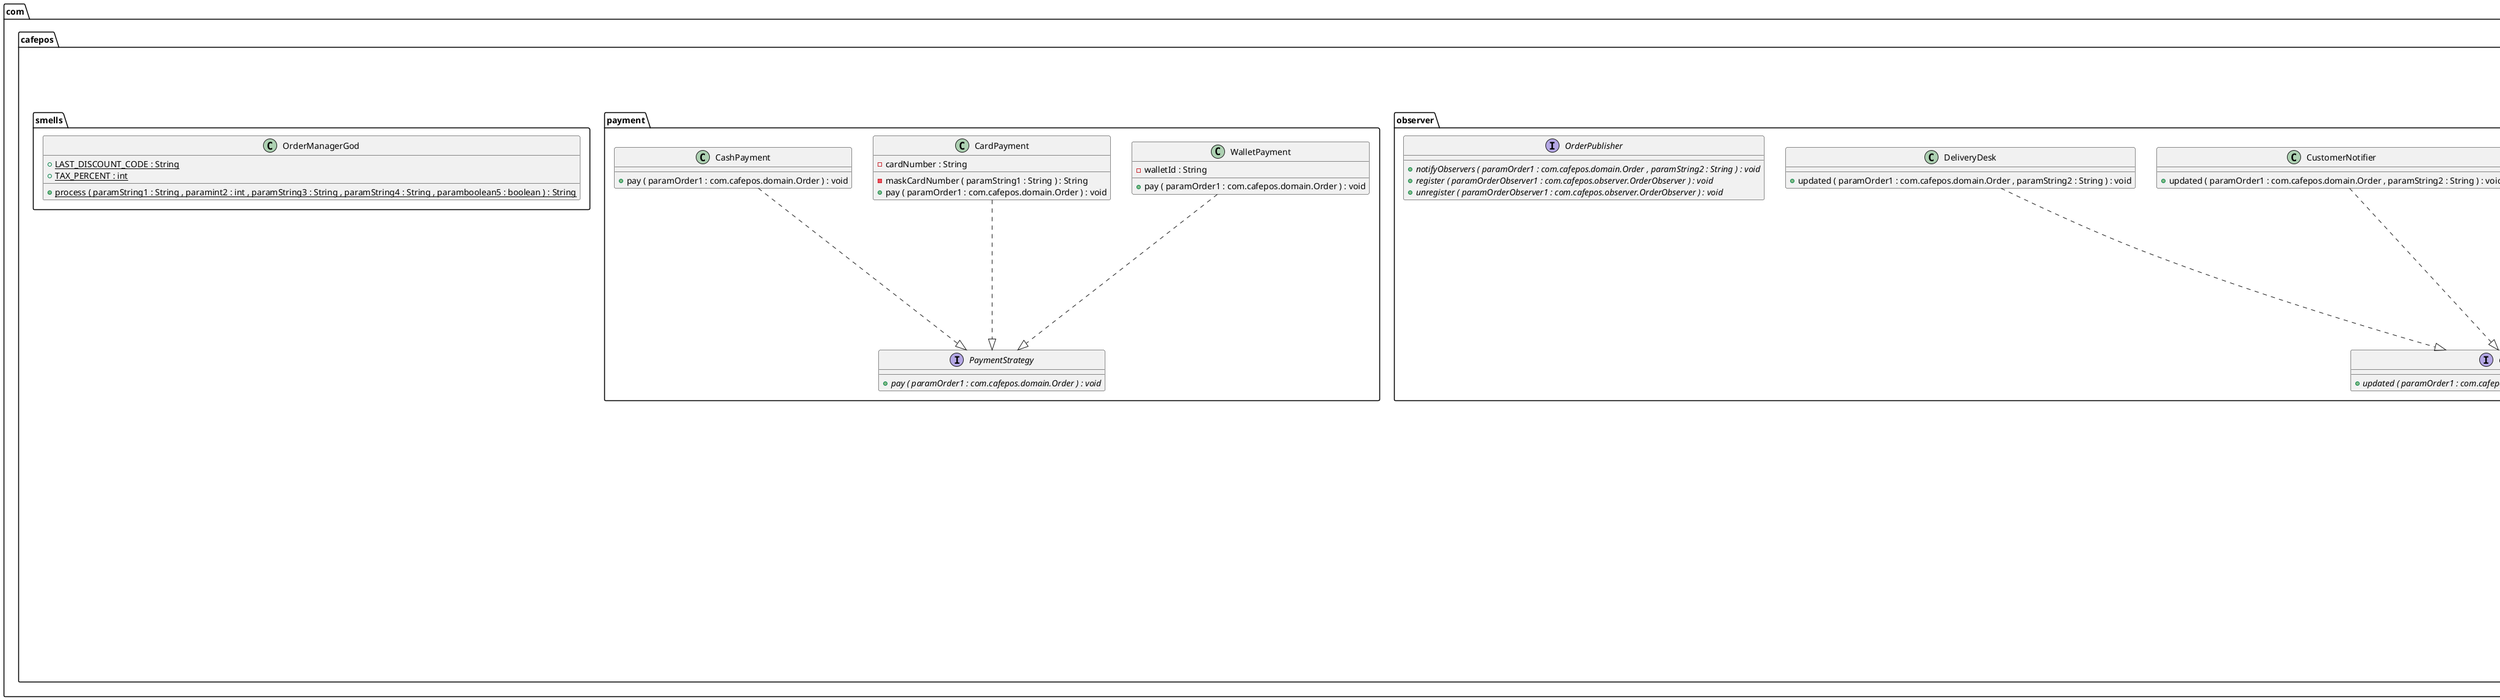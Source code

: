 @startuml

interface com.cafepos.catalog.Catalog {
	{method}  {abstract} +add ( paramProduct1 : com.cafepos.catalog.Product ) : void
	{method}  {abstract} +findById ( paramString1 : String ) : java.util.Optional
}


class com.cafepos.catalog.InMemoryCatalog {
	{method} +add ( paramProduct1 : com.cafepos.catalog.Product ) : void
	{method} +findById ( paramString1 : String ) : java.util.Optional
}


interface com.cafepos.catalog.Priced {
	{method}  {abstract} +price () : com.cafepos.common.Money
}


interface com.cafepos.catalog.Product {
	{method}  {abstract} +basePrice () : com.cafepos.common.Money
	{method}  {abstract} +id () : String
	{method}  {abstract} +name () : String
}


class com.cafepos.catalog.SimpleProduct {
	{field} -id : String
	{field} -name : String
	{method} +basePrice () : com.cafepos.common.Money
	{method} +id () : String
	{method} +name () : String
	{method} +price () : com.cafepos.common.Money
}


class com.cafepos.checkout.CheckoutService {
	{field} -taxPercent : int
	{method} +checkout ( paramString1 : String , paramint2 : int ) : String
}


class com.cafepos.common.Money {
	{field} -amount : java.math.BigDecimal
	{method} +add ( paramMoney1 : com.cafepos.common.Money ) : com.cafepos.common.Money
	{method} +asBigDecimal () : java.math.BigDecimal
	{method} +compareTo ( paramMoney1 : com.cafepos.common.Money ) : int
	{method} +equals ( paramObject1 : Object ) : boolean
	{method} +hashCode () : int
	{method} +multiply ( paramint1 : int ) : com.cafepos.common.Money
	{method}  {static} +of ( paramdouble1 : double ) : com.cafepos.common.Money
	{method}  {static} +of ( paramBigDecimal1 : java.math.BigDecimal ) : com.cafepos.common.Money
	{method} +subtract ( paramMoney1 : com.cafepos.common.Money ) : com.cafepos.common.Money
	{method} +toString () : String
	{method}  {static} +zero () : com.cafepos.common.Money
}


class com.cafepos.decorator.ExtraShot {
	{method} +name () : String
	{method} +price () : com.cafepos.common.Money
}


class com.cafepos.decorator.OatMilk {
	{method} +name () : String
	{method} +price () : com.cafepos.common.Money
}


abstract class com.cafepos.decorator.ProductDecorator {
	{method} +basePrice () : com.cafepos.common.Money
	{method} +id () : String
}


class com.cafepos.decorator.SizeLarge {
	{method} +name () : String
	{method} +price () : com.cafepos.common.Money
}


class com.cafepos.decorator.Syrup {
	{method} +name () : String
	{method} +price () : com.cafepos.common.Money
}


class com.cafepos.demo.InteractiveCLI {
	{field} {static} -scanner : java.util.Scanner
	{method}  {static} -addItemToOrder ( paramOrder1 : com.cafepos.domain.Order ) : boolean
	{method}  {static} -getIntInput () : int
	{method}  {static} +main ( paramString;1 : [Ljava.lang.String; ) : void
	{method}  {static} -processCashPayment ( paramMoney1 : com.cafepos.common.Money ) : boolean
	{method}  {static} -processPayment ( paramOrder1 : com.cafepos.domain.Order ) : boolean
	{method}  {static} -selectDiscountPolicy () : com.cafepos.pricing.DiscountPolicy
	{method}  {static} -viewOrder ( paramOrder1 : com.cafepos.domain.Order ) : void
}


class com.cafepos.demo.Week2Demo {
	{method}  {static} +main ( paramString;1 : [Ljava.lang.String; ) : void
}


class com.cafepos.demo.Week3Demo {
	{method}  {static} +main ( paramString;1 : [Ljava.lang.String; ) : void
}


class com.cafepos.demo.Week4Demo {
	{method}  {static} +main ( paramString;1 : [Ljava.lang.String; ) : void
}


class com.cafepos.demo.Week5Demo {
	{method}  {static} +main ( paramString;1 : [Ljava.lang.String; ) : void
}


class com.cafepos.demo.Week6Demo {
	{method}  {static} +main ( paramString;1 : [Ljava.lang.String; ) : void
}


class com.cafepos.domain.LineItem {
	{field} -quantity : int
	{method} +lineTotal () : com.cafepos.common.Money
	{method} +product () : com.cafepos.catalog.Product
	{method} +quantity () : int
}


class com.cafepos.domain.Order {
	{field} -id : long
	{method} +addItem ( paramLineItem1 : com.cafepos.domain.LineItem ) : void
	{method} +id () : long
	{method} +items () : java.util.List
	{method} +markReady () : void
	{method} -notifyObservers ( paramString1 : String ) : void
	{method} +pay ( paramPaymentStrategy1 : com.cafepos.payment.PaymentStrategy ) : void
	{method} +register ( paramOrderObserver1 : com.cafepos.observer.OrderObserver ) : void
	{method} +subtotal () : com.cafepos.common.Money
	{method} +taxAtPercent ( paramint1 : int ) : com.cafepos.common.Money
	{method} +totalWithTax ( paramint1 : int ) : com.cafepos.common.Money
	{method} +unregister ( paramOrderObserver1 : com.cafepos.observer.OrderObserver ) : void
}


class com.cafepos.domain.OrderIds {
	{field} {static} -counter : java.util.concurrent.atomic.AtomicLong
	{method}  {static} +next () : long
}


class com.cafepos.factory.ProductFactory {
	{method} +create ( paramString1 : String ) : com.cafepos.catalog.Product
}


class com.cafepos.observer.CustomerNotifier {
	{method} +updated ( paramOrder1 : com.cafepos.domain.Order , paramString2 : String ) : void
}


class com.cafepos.observer.DeliveryDesk {
	{method} +updated ( paramOrder1 : com.cafepos.domain.Order , paramString2 : String ) : void
}


class com.cafepos.observer.KitchenDisplay {
	{method} +updated ( paramOrder1 : com.cafepos.domain.Order , paramString2 : String ) : void
}


interface com.cafepos.observer.OrderObserver {
	{method}  {abstract} +updated ( paramOrder1 : com.cafepos.domain.Order , paramString2 : String ) : void
}


interface com.cafepos.observer.OrderPublisher {
	{method}  {abstract} +notifyObservers ( paramOrder1 : com.cafepos.domain.Order , paramString2 : String ) : void
	{method}  {abstract} +register ( paramOrderObserver1 : com.cafepos.observer.OrderObserver ) : void
	{method}  {abstract} +unregister ( paramOrderObserver1 : com.cafepos.observer.OrderObserver ) : void
}


class com.cafepos.payment.CardPayment {
	{field} -cardNumber : String
	{method} -maskCardNumber ( paramString1 : String ) : String
	{method} +pay ( paramOrder1 : com.cafepos.domain.Order ) : void
}


class com.cafepos.payment.CashPayment {
	{method} +pay ( paramOrder1 : com.cafepos.domain.Order ) : void
}


interface com.cafepos.payment.PaymentStrategy {
	{method}  {abstract} +pay ( paramOrder1 : com.cafepos.domain.Order ) : void
}


class com.cafepos.payment.WalletPayment {
	{field} -walletId : String
	{method} +pay ( paramOrder1 : com.cafepos.domain.Order ) : void
}


interface com.cafepos.pricing.DiscountPolicy {
	{method}  {abstract} +discountOf ( paramMoney1 : com.cafepos.common.Money ) : com.cafepos.common.Money
}


class com.cafepos.pricing.FixedCouponDiscount {
	{method} +discountOf ( paramMoney1 : com.cafepos.common.Money ) : com.cafepos.common.Money
}


class com.cafepos.pricing.FixedRateTaxPolicy {
	{field} -percent : int
	{method} +taxOn ( paramMoney1 : com.cafepos.common.Money ) : com.cafepos.common.Money
}


class com.cafepos.pricing.LoyaltyPercentDiscount {
	{field} -percent : int
	{method} +discountOf ( paramMoney1 : com.cafepos.common.Money ) : com.cafepos.common.Money
}


class com.cafepos.pricing.NoDiscount {
	{method} +discountOf ( paramMoney1 : com.cafepos.common.Money ) : com.cafepos.common.Money
}


class com.cafepos.pricing.PricingResult {
	{method} +discount () : com.cafepos.common.Money
	{method} +equals ( paramObject1 : Object ) : boolean
	{method} +hashCode () : int
	{method} +subtotal () : com.cafepos.common.Money
	{method} +tax () : com.cafepos.common.Money
	{method} +toString () : String
	{method} +total () : com.cafepos.common.Money
}


class com.cafepos.pricing.PricingService {
	{method} +price ( paramMoney1 : com.cafepos.common.Money ) : com.cafepos.pricing.PricingResult
}


class com.cafepos.pricing.ReceiptPrinter {
	{method} +format ( paramString1 : String , paramint2 : int , paramPricingResult3 : com.cafepos.pricing.PricingResult , paramint4 : int ) : String
}


interface com.cafepos.pricing.TaxPolicy {
	{method}  {abstract} +getPercent () : int
	{method}  {abstract} +taxOn ( paramMoney1 : com.cafepos.common.Money ) : com.cafepos.common.Money
}


class com.cafepos.smells.OrderManagerGod {
	{field} {static} +LAST_DISCOUNT_CODE : String
	{field} {static} +TAX_PERCENT : int
	{method}  {static} +process ( paramString1 : String , paramint2 : int , paramString3 : String , paramString4 : String , paramboolean5 : boolean ) : String
}




com.cafepos.catalog.InMemoryCatalog "1" o-- "0..*"  com.cafepos.catalog.Product : byId
com.cafepos.catalog.InMemoryCatalog ..|>  com.cafepos.catalog.Catalog
com.cafepos.catalog.SimpleProduct *--  com.cafepos.common.Money : basePrice
com.cafepos.catalog.SimpleProduct ..|>  com.cafepos.catalog.Priced
com.cafepos.catalog.SimpleProduct ..|>  com.cafepos.catalog.Product
com.cafepos.checkout.CheckoutService *--  com.cafepos.factory.ProductFactory : factory
com.cafepos.checkout.CheckoutService *--  com.cafepos.pricing.PricingService : pricing
com.cafepos.checkout.CheckoutService *--  com.cafepos.pricing.ReceiptPrinter : printer
com.cafepos.decorator.ExtraShot *--  com.cafepos.common.Money : SURCHARGE
com.cafepos.decorator.ExtraShot --|>  com.cafepos.decorator.ProductDecorator
com.cafepos.decorator.OatMilk *--  com.cafepos.common.Money : SURCHARGE
com.cafepos.decorator.OatMilk --|>  com.cafepos.decorator.ProductDecorator
com.cafepos.decorator.ProductDecorator *--  com.cafepos.catalog.Product : base
com.cafepos.decorator.ProductDecorator ..|>  com.cafepos.catalog.Priced
com.cafepos.decorator.ProductDecorator ..|>  com.cafepos.catalog.Product
com.cafepos.decorator.SizeLarge *--  com.cafepos.common.Money : SURCHARGE
com.cafepos.decorator.SizeLarge --|>  com.cafepos.decorator.ProductDecorator
com.cafepos.decorator.Syrup *--  com.cafepos.common.Money : SURCHARGE
com.cafepos.decorator.Syrup --|>  com.cafepos.decorator.ProductDecorator
com.cafepos.demo.InteractiveCLI *--  com.cafepos.factory.ProductFactory : factory
com.cafepos.demo.InteractiveCLI *--  com.cafepos.pricing.ReceiptPrinter : receiptPrinter
com.cafepos.demo.InteractiveCLI *--  com.cafepos.pricing.TaxPolicy : taxPolicy
com.cafepos.domain.LineItem *--  com.cafepos.catalog.Product : product
com.cafepos.domain.Order "1" o-- "0..*"  com.cafepos.domain.LineItem : items
com.cafepos.domain.Order "1" o-- "0..*"  com.cafepos.observer.OrderObserver : observers
com.cafepos.observer.CustomerNotifier ..|>  com.cafepos.observer.OrderObserver
com.cafepos.observer.DeliveryDesk ..|>  com.cafepos.observer.OrderObserver
com.cafepos.observer.KitchenDisplay ..|>  com.cafepos.observer.OrderObserver
com.cafepos.payment.CardPayment ..|>  com.cafepos.payment.PaymentStrategy
com.cafepos.payment.CashPayment ..|>  com.cafepos.payment.PaymentStrategy
com.cafepos.payment.WalletPayment ..|>  com.cafepos.payment.PaymentStrategy
com.cafepos.pricing.FixedCouponDiscount *--  com.cafepos.common.Money : amount
com.cafepos.pricing.FixedCouponDiscount ..|>  com.cafepos.pricing.DiscountPolicy
com.cafepos.pricing.FixedRateTaxPolicy ..|>  com.cafepos.pricing.TaxPolicy
com.cafepos.pricing.LoyaltyPercentDiscount ..|>  com.cafepos.pricing.DiscountPolicy
com.cafepos.pricing.NoDiscount ..|>  com.cafepos.pricing.DiscountPolicy
com.cafepos.pricing.PricingResult *--  com.cafepos.common.Money : discount
com.cafepos.pricing.PricingResult *--  com.cafepos.common.Money : subtotal
com.cafepos.pricing.PricingResult *--  com.cafepos.common.Money : tax
com.cafepos.pricing.PricingResult *--  com.cafepos.common.Money : total
com.cafepos.pricing.PricingService *--  com.cafepos.pricing.DiscountPolicy : discountPolicy
com.cafepos.pricing.PricingService *--  com.cafepos.pricing.TaxPolicy : taxPolicy


@enduml